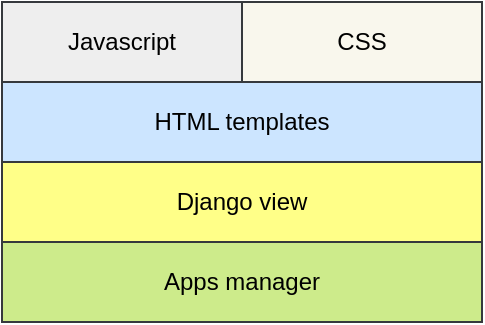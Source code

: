 <mxfile version="12.5.3" type="device"><diagram id="twG5BNvyHYq2t0J97Z-8" name="Page-1"><mxGraphModel dx="946" dy="600" grid="1" gridSize="10" guides="1" tooltips="1" connect="1" arrows="1" fold="1" page="1" pageScale="1" pageWidth="827" pageHeight="1169" math="0" shadow="0"><root><mxCell id="0"/><mxCell id="1" parent="0"/><mxCell id="-1p5--JTLOUutp7Twcdi-1" value="HTML templates" style="rounded=0;whiteSpace=wrap;html=1;fillColor=#cce5ff;strokeColor=#36393d;" vertex="1" parent="1"><mxGeometry x="280" y="320" width="240" height="40" as="geometry"/></mxCell><mxCell id="-1p5--JTLOUutp7Twcdi-2" value="Django view" style="rounded=0;whiteSpace=wrap;html=1;fillColor=#ffff88;strokeColor=#36393d;" vertex="1" parent="1"><mxGeometry x="280" y="360" width="240" height="40" as="geometry"/></mxCell><mxCell id="-1p5--JTLOUutp7Twcdi-3" value="CSS" style="rounded=0;whiteSpace=wrap;html=1;fillColor=#f9f7ed;strokeColor=#36393d;" vertex="1" parent="1"><mxGeometry x="400" y="280" width="120" height="40" as="geometry"/></mxCell><mxCell id="-1p5--JTLOUutp7Twcdi-4" value="Javascript" style="rounded=0;whiteSpace=wrap;html=1;fillColor=#eeeeee;strokeColor=#36393d;" vertex="1" parent="1"><mxGeometry x="280" y="280" width="120" height="40" as="geometry"/></mxCell><mxCell id="-1p5--JTLOUutp7Twcdi-8" value="Apps manager" style="rounded=0;whiteSpace=wrap;html=1;fillColor=#cdeb8b;strokeColor=#36393d;" vertex="1" parent="1"><mxGeometry x="280" y="400" width="240" height="40" as="geometry"/></mxCell></root></mxGraphModel></diagram></mxfile>